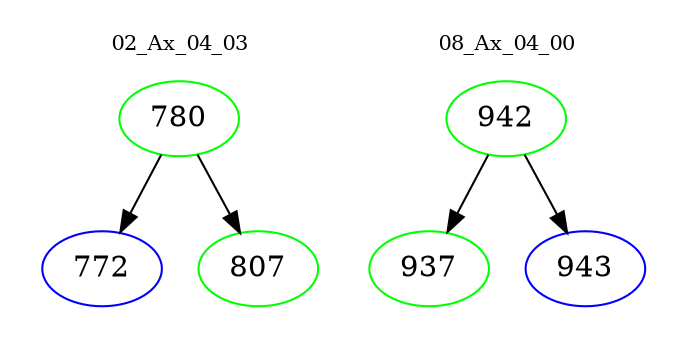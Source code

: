 digraph{
subgraph cluster_0 {
color = white
label = "02_Ax_04_03";
fontsize=10;
T0_780 [label="780", color="green"]
T0_780 -> T0_772 [color="black"]
T0_772 [label="772", color="blue"]
T0_780 -> T0_807 [color="black"]
T0_807 [label="807", color="green"]
}
subgraph cluster_1 {
color = white
label = "08_Ax_04_00";
fontsize=10;
T1_942 [label="942", color="green"]
T1_942 -> T1_937 [color="black"]
T1_937 [label="937", color="green"]
T1_942 -> T1_943 [color="black"]
T1_943 [label="943", color="blue"]
}
}
